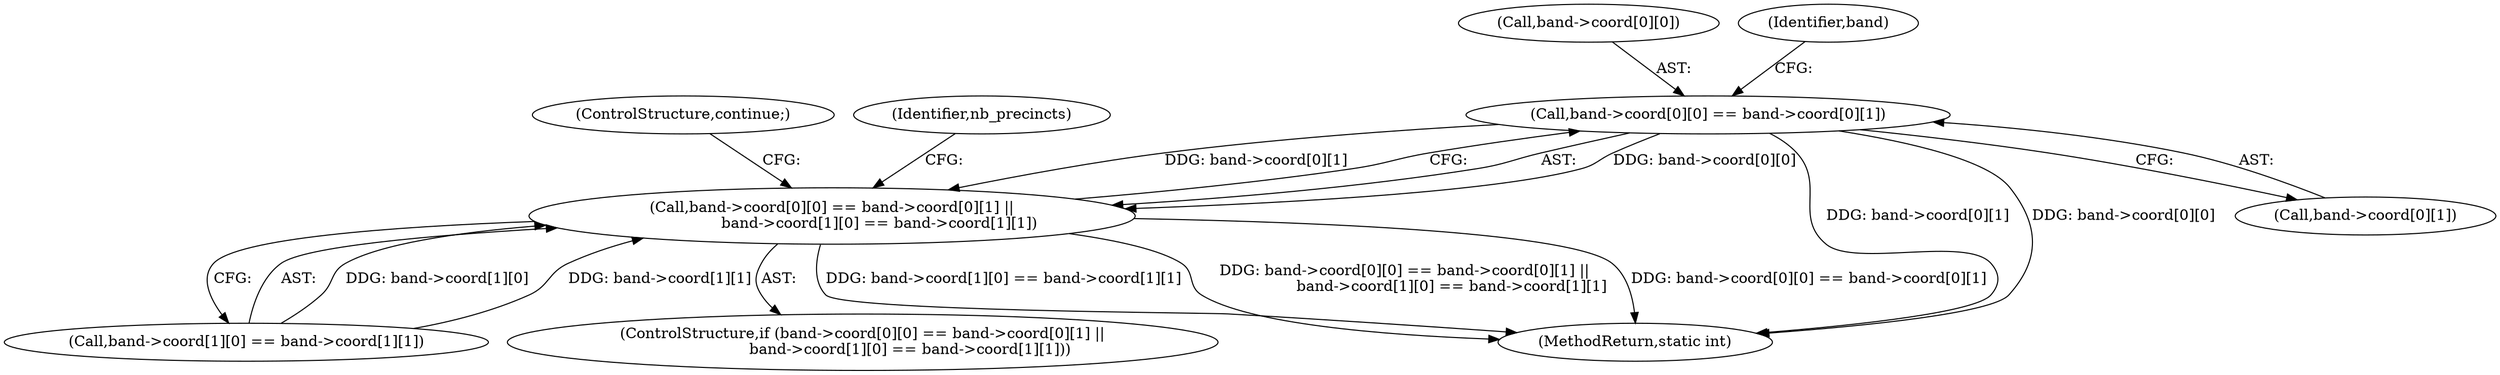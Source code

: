 digraph "0_FFmpeg_fe448cd28d674c3eff3072552eae366d0b659ce9@array" {
"1000214" [label="(Call,band->coord[0][0] == band->coord[0][1])"];
"1000213" [label="(Call,band->coord[0][0] == band->coord[0][1] ||\n                    band->coord[1][0] == band->coord[1][1])"];
"1000214" [label="(Call,band->coord[0][0] == band->coord[0][1])"];
"1000244" [label="(ControlStructure,continue;)"];
"1000212" [label="(ControlStructure,if (band->coord[0][0] == band->coord[0][1] ||\n                    band->coord[1][0] == band->coord[1][1]))"];
"1001114" [label="(MethodReturn,static int)"];
"1000213" [label="(Call,band->coord[0][0] == band->coord[0][1] ||\n                    band->coord[1][0] == band->coord[1][1])"];
"1000215" [label="(Call,band->coord[0][0])"];
"1000246" [label="(Identifier,nb_precincts)"];
"1000222" [label="(Call,band->coord[0][1])"];
"1000233" [label="(Identifier,band)"];
"1000229" [label="(Call,band->coord[1][0] == band->coord[1][1])"];
"1000214" -> "1000213"  [label="AST: "];
"1000214" -> "1000222"  [label="CFG: "];
"1000215" -> "1000214"  [label="AST: "];
"1000222" -> "1000214"  [label="AST: "];
"1000233" -> "1000214"  [label="CFG: "];
"1000213" -> "1000214"  [label="CFG: "];
"1000214" -> "1001114"  [label="DDG: band->coord[0][1]"];
"1000214" -> "1001114"  [label="DDG: band->coord[0][0]"];
"1000214" -> "1000213"  [label="DDG: band->coord[0][0]"];
"1000214" -> "1000213"  [label="DDG: band->coord[0][1]"];
"1000213" -> "1000212"  [label="AST: "];
"1000213" -> "1000229"  [label="CFG: "];
"1000229" -> "1000213"  [label="AST: "];
"1000244" -> "1000213"  [label="CFG: "];
"1000246" -> "1000213"  [label="CFG: "];
"1000213" -> "1001114"  [label="DDG: band->coord[0][0] == band->coord[0][1]"];
"1000213" -> "1001114"  [label="DDG: band->coord[1][0] == band->coord[1][1]"];
"1000213" -> "1001114"  [label="DDG: band->coord[0][0] == band->coord[0][1] ||\n                    band->coord[1][0] == band->coord[1][1]"];
"1000229" -> "1000213"  [label="DDG: band->coord[1][0]"];
"1000229" -> "1000213"  [label="DDG: band->coord[1][1]"];
}
